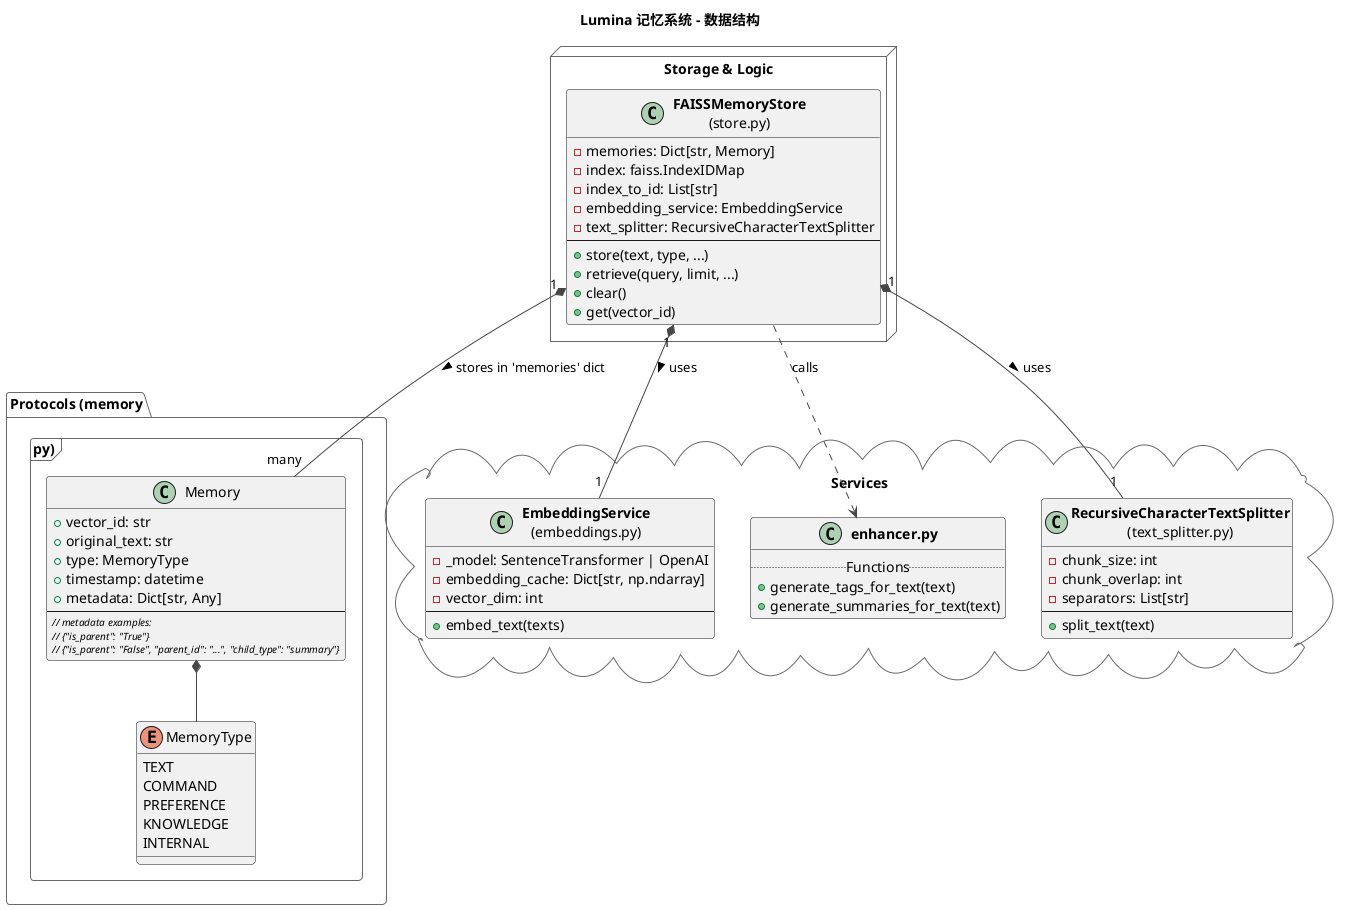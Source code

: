 @startuml
!theme vibrant
title Lumina 记忆系统 - 数据结构

package "Protocols (memory.py)" <<Frame>> {
  enum MemoryType {
    TEXT
    COMMAND
    PREFERENCE
    KNOWLEDGE
    INTERNAL
  }

  class Memory {
    + vector_id: str
    + original_text: str
    + type: MemoryType
    + timestamp: datetime
    + metadata: Dict[str, Any]
    --
    <size:10><i>// metadata examples:</i></size>
    <size:10><i>// {"is_parent": "True"}</i></size>
    <size:10><i>// {"is_parent": "False", "parent_id": "...", "child_type": "summary"}</i></size>
  }
}

package "Storage & Logic" <<Node>> {
  class "<b>FAISSMemoryStore</b>\n(store.py)" as Store {
    - memories: Dict[str, Memory]
    - index: faiss.IndexIDMap
    - index_to_id: List[str]
    - embedding_service: EmbeddingService
    - text_splitter: RecursiveCharacterTextSplitter
    --
    + store(text, type, ...)
    + retrieve(query, limit, ...)
    + clear()
    + get(vector_id)
  }
}

package "Services" <<Cloud>> {
    class "<b>EmbeddingService</b>\n(embeddings.py)" as EmbeddingService {
        - _model: SentenceTransformer | OpenAI
        - embedding_cache: Dict[str, np.ndarray]
        - vector_dim: int
        --
        + embed_text(texts)
    }

    class "<b>enhancer.py</b>" as Enhancer {
        .. Functions ..
        + generate_tags_for_text(text)
        + generate_summaries_for_text(text)
    }

    class "<b>RecursiveCharacterTextSplitter</b>\n(text_splitter.py)" as TextSplitter {
        - chunk_size: int
        - chunk_overlap: int
        - separators: List[str]
        --
        + split_text(text)
    }
}


Store "1" *-- "1" EmbeddingService : uses >
Store "1" *-- "1" TextSplitter : uses >
Store "1" *-- "many" Memory : stores in 'memories' dict >
Store ..> Enhancer : calls

Memory *-- MemoryType

@enduml 